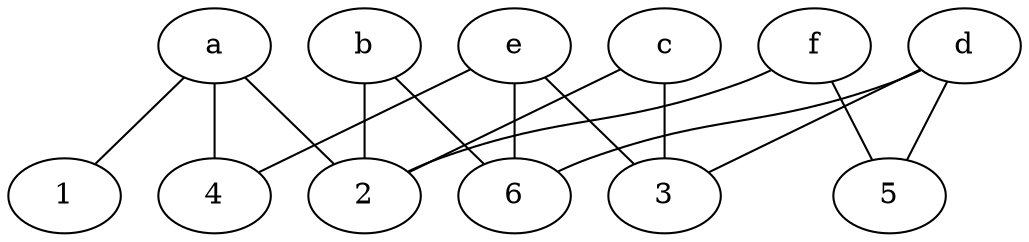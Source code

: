 strict graph g {
 a -- 1
 a -- 2
 a -- 4
 b -- 2
 b -- 6
 c -- 2
 c -- 3
 d -- 3
 d -- 5
 d -- 6
 e -- 3
 e -- 4
 e -- 6
 f -- 2
 f -- 5
}
